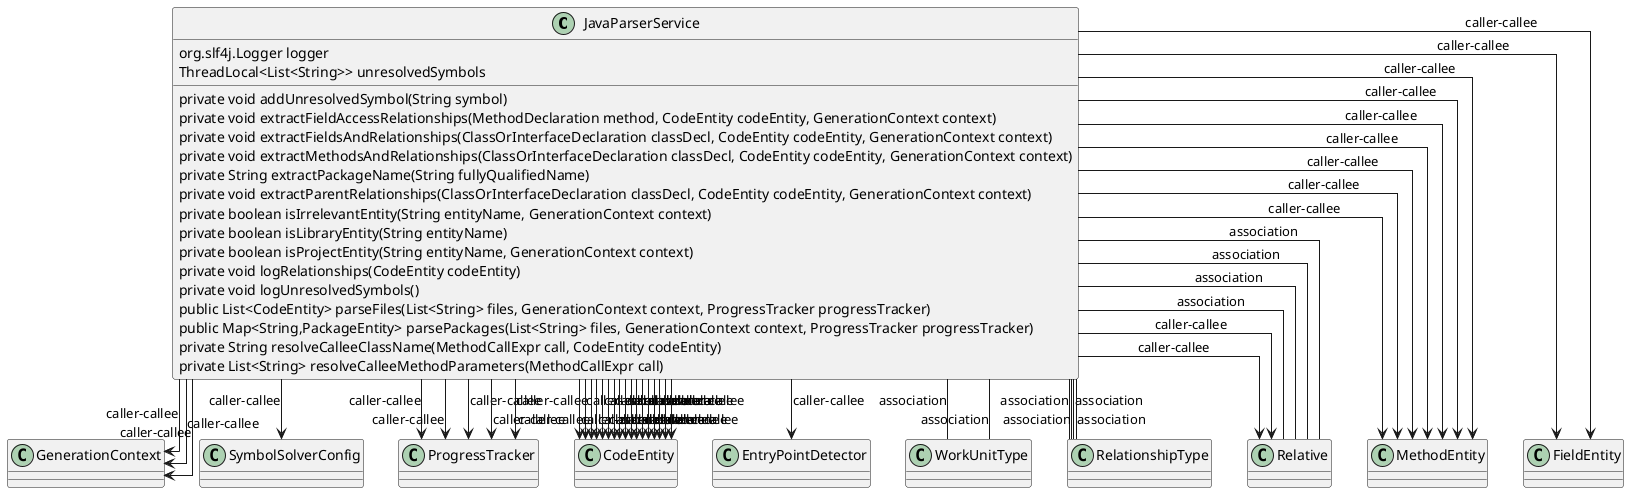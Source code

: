 @startuml
skinparam linetype Ortho
class JavaParserService {
    org.slf4j.Logger logger
    ThreadLocal<List<String>> unresolvedSymbols
    private void addUnresolvedSymbol(String symbol)
    private void extractFieldAccessRelationships(MethodDeclaration method, CodeEntity codeEntity, GenerationContext context)
    private void extractFieldsAndRelationships(ClassOrInterfaceDeclaration classDecl, CodeEntity codeEntity, GenerationContext context)
    private void extractMethodsAndRelationships(ClassOrInterfaceDeclaration classDecl, CodeEntity codeEntity, GenerationContext context)
    private String extractPackageName(String fullyQualifiedName)
    private void extractParentRelationships(ClassOrInterfaceDeclaration classDecl, CodeEntity codeEntity, GenerationContext context)
    private boolean isIrrelevantEntity(String entityName, GenerationContext context)
    private boolean isLibraryEntity(String entityName)
    private boolean isProjectEntity(String entityName, GenerationContext context)
    private void logRelationships(CodeEntity codeEntity)
    private void logUnresolvedSymbols()
    public List<CodeEntity> parseFiles(List<String> files, GenerationContext context, ProgressTracker progressTracker)
    public Map<String,PackageEntity> parsePackages(List<String> files, GenerationContext context, ProgressTracker progressTracker)
    private String resolveCalleeClassName(MethodCallExpr call, CodeEntity codeEntity)
    private List<String> resolveCalleeMethodParameters(MethodCallExpr call)
}
JavaParserService --> GenerationContext : caller-callee
JavaParserService --> SymbolSolverConfig : caller-callee
JavaParserService --> ProgressTracker : caller-callee
JavaParserService --> ProgressTracker : caller-callee
JavaParserService --> ProgressTracker : caller-callee
JavaParserService --> GenerationContext : caller-callee
JavaParserService --> CodeEntity : caller-callee
JavaParserService --> ProgressTracker : caller-callee
JavaParserService --> ProgressTracker : caller-callee
JavaParserService --> EntryPointDetector : caller-callee
JavaParserService -- WorkUnitType : association
JavaParserService -- WorkUnitType : association
JavaParserService --> CodeEntity : caller-callee
JavaParserService -- RelationshipType : association
JavaParserService -- Relative : association
JavaParserService --> MethodEntity : caller-callee
JavaParserService --> MethodEntity : caller-callee
JavaParserService --> MethodEntity : caller-callee
JavaParserService --> CodeEntity : caller-callee
JavaParserService --> MethodEntity : caller-callee
JavaParserService --> MethodEntity : caller-callee
JavaParserService --> MethodEntity : caller-callee
JavaParserService --> CodeEntity : caller-callee
JavaParserService --> MethodEntity : caller-callee
JavaParserService --> CodeEntity : caller-callee
JavaParserService -- RelationshipType : association
JavaParserService -- Relative : association
JavaParserService --> FieldEntity : caller-callee
JavaParserService --> FieldEntity : caller-callee
JavaParserService --> CodeEntity : caller-callee
JavaParserService --> CodeEntity : caller-callee
JavaParserService --> CodeEntity : caller-callee
JavaParserService --> CodeEntity : caller-callee
JavaParserService -- RelationshipType : association
JavaParserService -- Relative : association
JavaParserService --> CodeEntity : caller-callee
JavaParserService --> CodeEntity : caller-callee
JavaParserService --> CodeEntity : caller-callee
JavaParserService --> CodeEntity : caller-callee
JavaParserService -- RelationshipType : association
JavaParserService -- Relative : association
JavaParserService --> CodeEntity : caller-callee
JavaParserService --> CodeEntity : caller-callee
JavaParserService --> Relative : caller-callee
JavaParserService --> CodeEntity : caller-callee
JavaParserService --> Relative : caller-callee
JavaParserService --> GenerationContext : caller-callee
JavaParserService --> CodeEntity : caller-callee
@enduml
